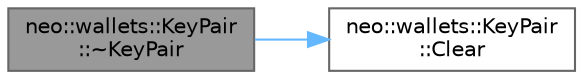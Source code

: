 digraph "neo::wallets::KeyPair::~KeyPair"
{
 // LATEX_PDF_SIZE
  bgcolor="transparent";
  edge [fontname=Helvetica,fontsize=10,labelfontname=Helvetica,labelfontsize=10];
  node [fontname=Helvetica,fontsize=10,shape=box,height=0.2,width=0.4];
  rankdir="LR";
  Node1 [id="Node000001",label="neo::wallets::KeyPair\l::~KeyPair",height=0.2,width=0.4,color="gray40", fillcolor="grey60", style="filled", fontcolor="black",tooltip="Destructor."];
  Node1 -> Node2 [id="edge2_Node000001_Node000002",color="steelblue1",style="solid",tooltip=" "];
  Node2 [id="Node000002",label="neo::wallets::KeyPair\l::Clear",height=0.2,width=0.4,color="grey40", fillcolor="white", style="filled",URL="$classneo_1_1wallets_1_1_key_pair.html#a5b75f00b6ae73cc7273ba676c7342b1a",tooltip=" "];
}

